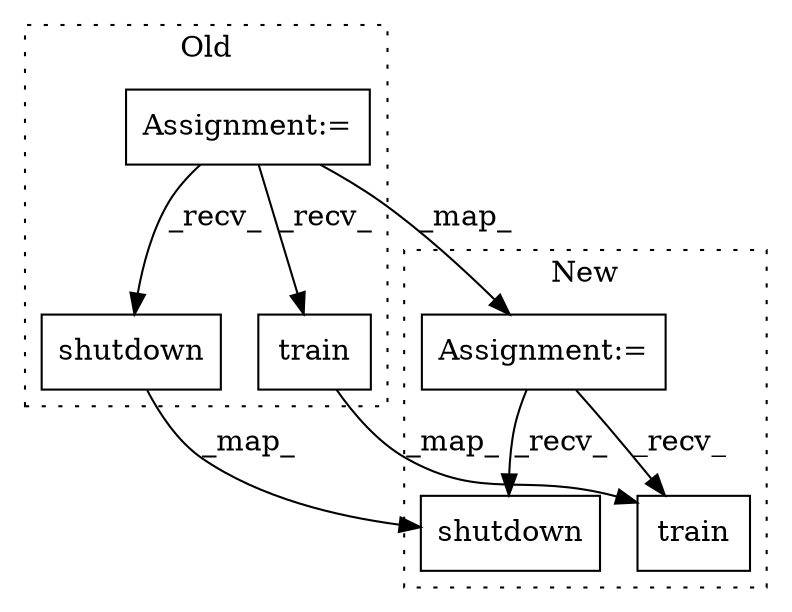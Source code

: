 digraph G {
subgraph cluster0 {
1 [label="shutdown" a="32" s="6477" l="10" shape="box"];
3 [label="Assignment:=" a="7" s="6286" l="1" shape="box"];
6 [label="train" a="32" s="6433,6458" l="6,1" shape="box"];
label = "Old";
style="dotted";
}
subgraph cluster1 {
2 [label="shutdown" a="32" s="8146" l="10" shape="box"];
4 [label="Assignment:=" a="7" s="7951" l="1" shape="box"];
5 [label="train" a="32" s="8100,8125" l="6,1" shape="box"];
label = "New";
style="dotted";
}
1 -> 2 [label="_map_"];
3 -> 4 [label="_map_"];
3 -> 1 [label="_recv_"];
3 -> 6 [label="_recv_"];
4 -> 2 [label="_recv_"];
4 -> 5 [label="_recv_"];
6 -> 5 [label="_map_"];
}